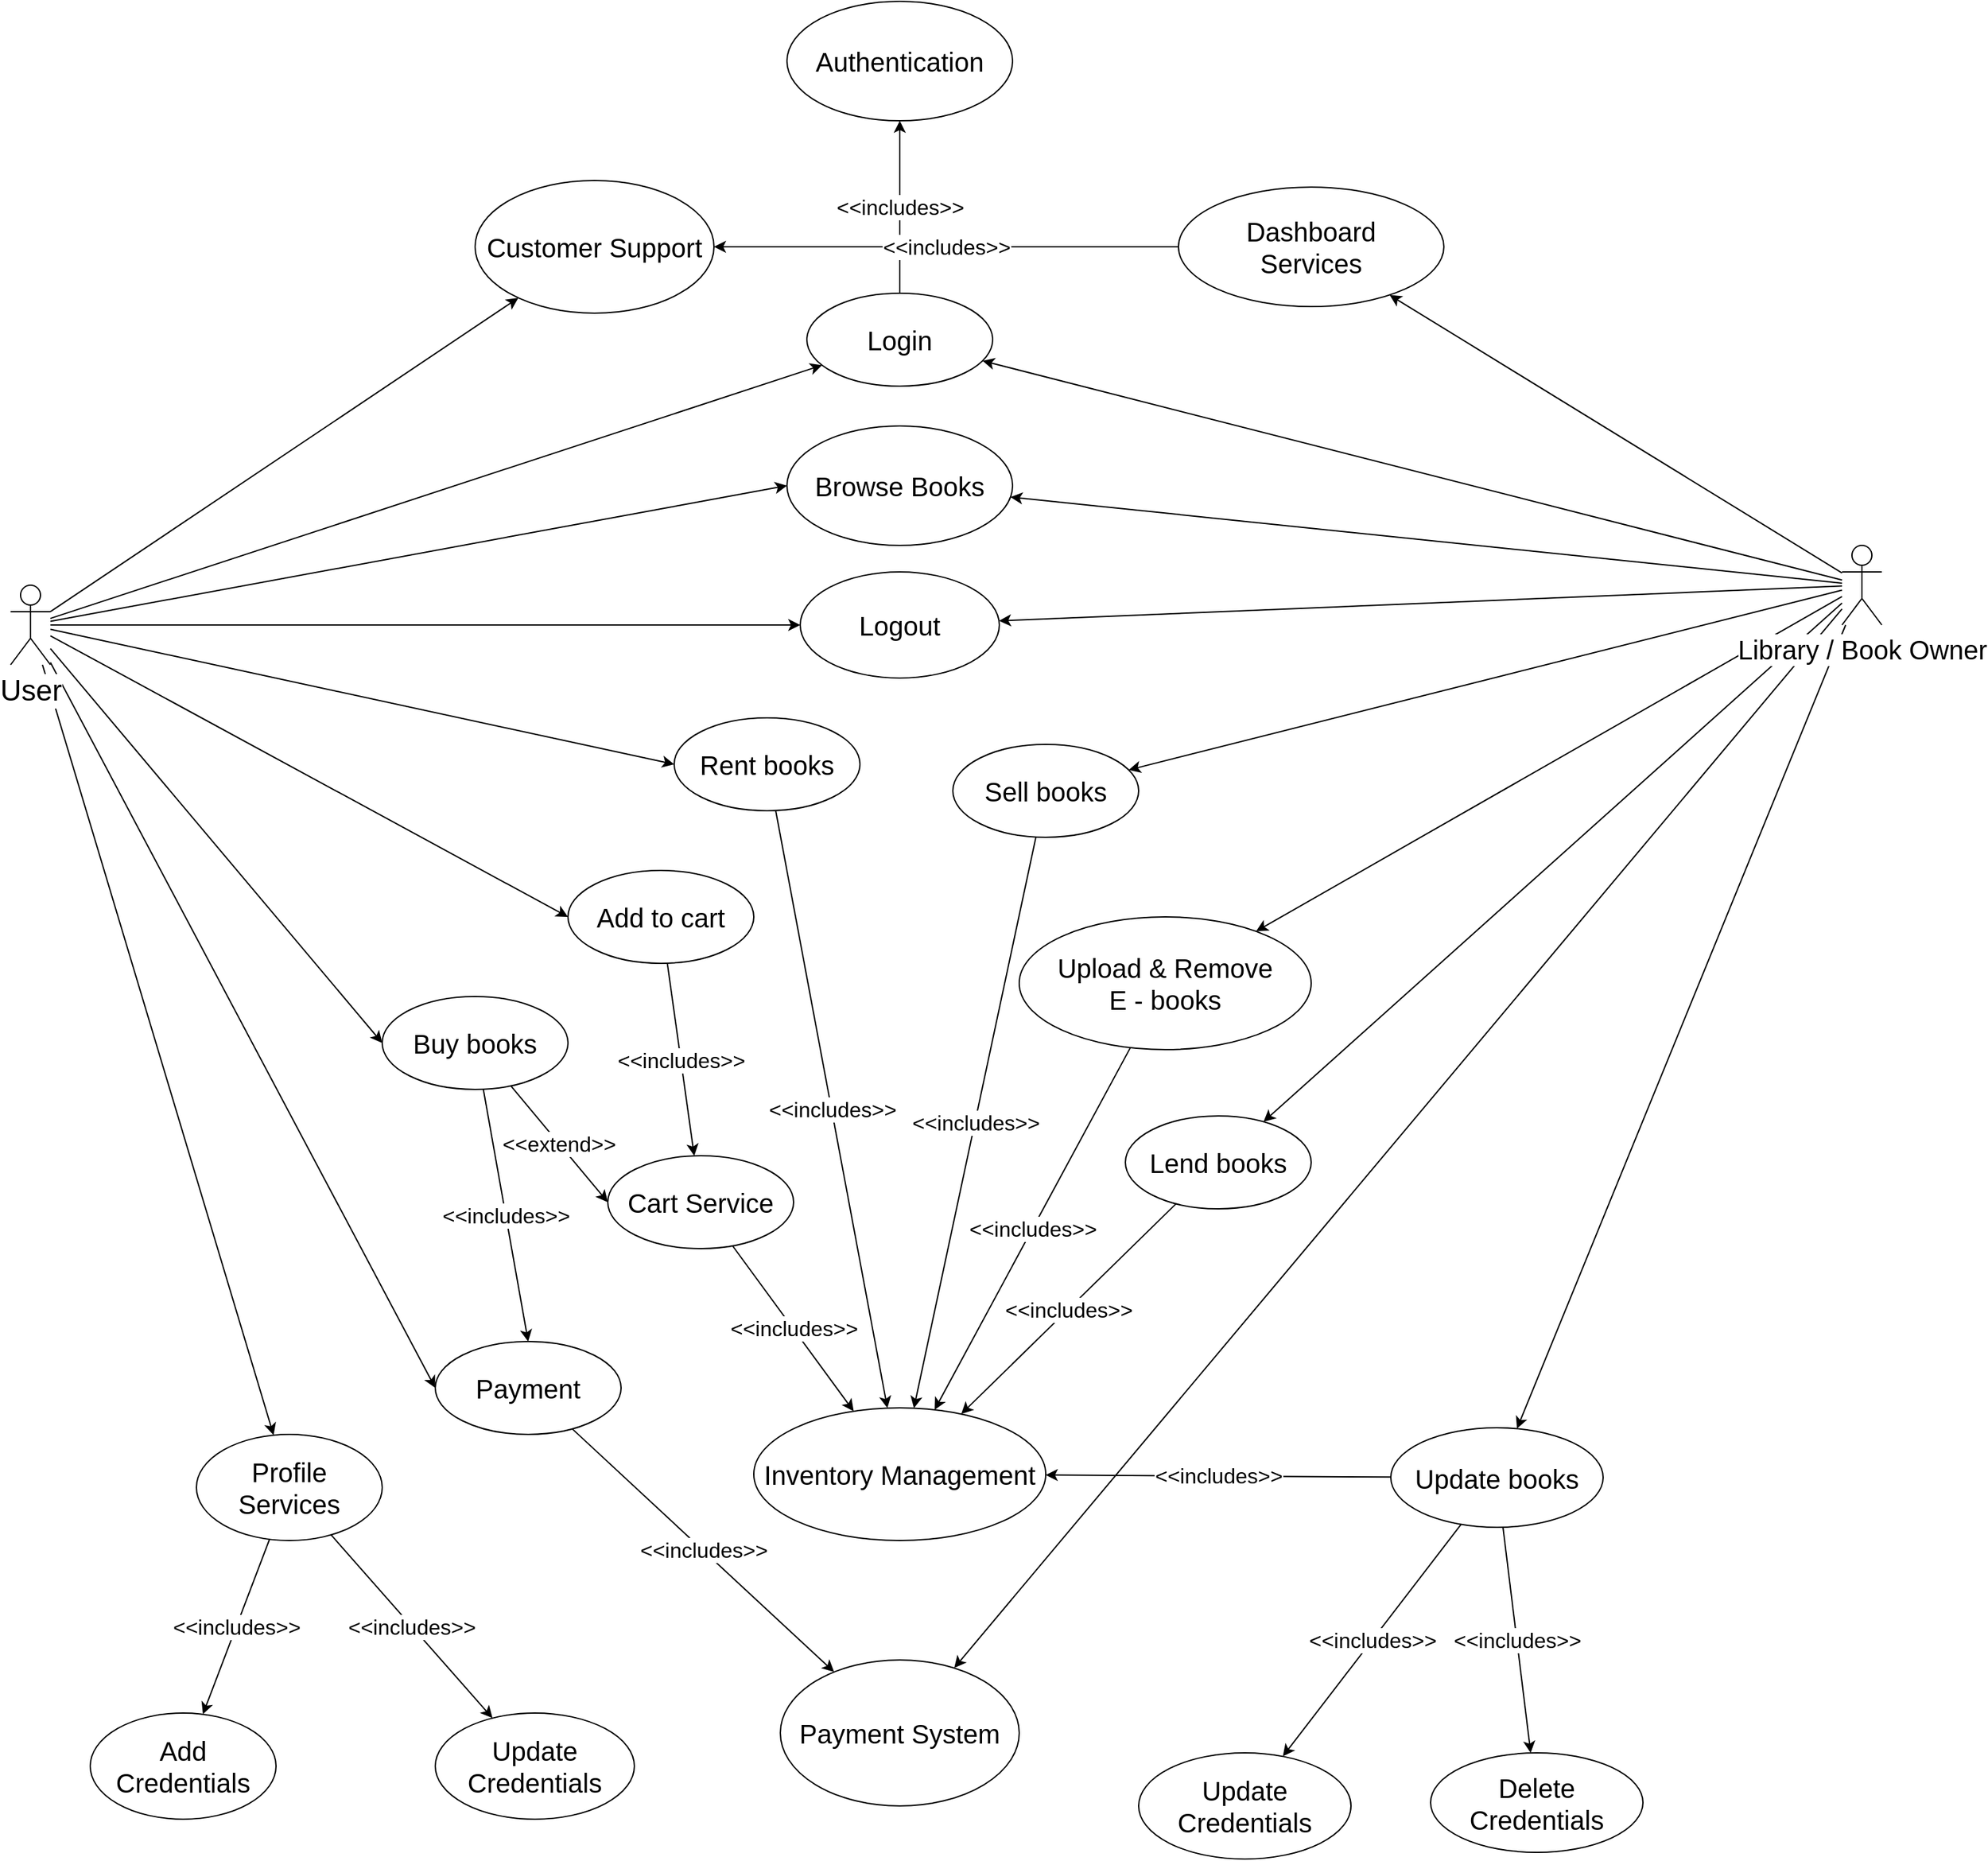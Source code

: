 <mxfile version="26.0.4">
  <diagram name="Page-1" id="_snTCl74a_cXhi5qwUS_">
    <mxGraphModel dx="1909" dy="1107" grid="1" gridSize="10" guides="1" tooltips="1" connect="1" arrows="1" fold="1" page="1" pageScale="1" pageWidth="1100" pageHeight="850" math="0" shadow="0">
      <root>
        <mxCell id="0" />
        <mxCell id="1" parent="0" />
        <mxCell id="_5bKcRULS2-0PSXIS_i6-3" style="rounded=0;orthogonalLoop=1;jettySize=auto;html=1;strokeColor=default;fontSize=16;" parent="1" source="_5bKcRULS2-0PSXIS_i6-1" target="_5bKcRULS2-0PSXIS_i6-2" edge="1">
          <mxGeometry relative="1" as="geometry">
            <mxPoint x="440" y="560" as="sourcePoint" />
          </mxGeometry>
        </mxCell>
        <mxCell id="WAHh8PCssxevnTdMwOZ--20" style="rounded=0;orthogonalLoop=1;jettySize=auto;html=1;fontFamily=Helvetica;fontSize=16;fontColor=default;" edge="1" parent="1" source="_5bKcRULS2-0PSXIS_i6-1" target="WAHh8PCssxevnTdMwOZ--19">
          <mxGeometry relative="1" as="geometry" />
        </mxCell>
        <mxCell id="WAHh8PCssxevnTdMwOZ--25" style="rounded=0;orthogonalLoop=1;jettySize=auto;html=1;fontFamily=Helvetica;fontSize=16;fontColor=default;" edge="1" parent="1" source="_5bKcRULS2-0PSXIS_i6-1" target="WAHh8PCssxevnTdMwOZ--23">
          <mxGeometry relative="1" as="geometry" />
        </mxCell>
        <mxCell id="WAHh8PCssxevnTdMwOZ--34" style="rounded=0;orthogonalLoop=1;jettySize=auto;html=1;entryX=0;entryY=0.5;entryDx=0;entryDy=0;fontSize=16;" edge="1" parent="1" source="_5bKcRULS2-0PSXIS_i6-1" target="WAHh8PCssxevnTdMwOZ--32">
          <mxGeometry relative="1" as="geometry" />
        </mxCell>
        <mxCell id="WAHh8PCssxevnTdMwOZ--45" style="rounded=0;orthogonalLoop=1;jettySize=auto;html=1;entryX=0;entryY=0.5;entryDx=0;entryDy=0;fontSize=16;" edge="1" parent="1" source="_5bKcRULS2-0PSXIS_i6-1" target="WAHh8PCssxevnTdMwOZ--43">
          <mxGeometry relative="1" as="geometry" />
        </mxCell>
        <mxCell id="WAHh8PCssxevnTdMwOZ--46" style="edgeStyle=none;shape=connector;rounded=0;orthogonalLoop=1;jettySize=auto;html=1;entryX=0;entryY=0.5;entryDx=0;entryDy=0;strokeColor=default;align=center;verticalAlign=middle;fontFamily=Helvetica;fontSize=16;fontColor=default;labelBackgroundColor=default;endArrow=classic;" edge="1" parent="1" source="_5bKcRULS2-0PSXIS_i6-1" target="WAHh8PCssxevnTdMwOZ--41">
          <mxGeometry relative="1" as="geometry" />
        </mxCell>
        <mxCell id="WAHh8PCssxevnTdMwOZ--47" style="edgeStyle=none;shape=connector;rounded=0;orthogonalLoop=1;jettySize=auto;html=1;strokeColor=default;align=center;verticalAlign=middle;fontFamily=Helvetica;fontSize=16;fontColor=default;labelBackgroundColor=default;endArrow=classic;entryX=0;entryY=0.5;entryDx=0;entryDy=0;" edge="1" parent="1" source="_5bKcRULS2-0PSXIS_i6-1" target="WAHh8PCssxevnTdMwOZ--53">
          <mxGeometry relative="1" as="geometry">
            <mxPoint x="1100" y="690" as="targetPoint" />
          </mxGeometry>
        </mxCell>
        <mxCell id="WAHh8PCssxevnTdMwOZ--112" style="edgeStyle=none;shape=connector;rounded=0;orthogonalLoop=1;jettySize=auto;html=1;strokeColor=default;align=center;verticalAlign=middle;fontFamily=Helvetica;fontSize=16;fontColor=default;labelBackgroundColor=default;endArrow=classic;" edge="1" parent="1" source="_5bKcRULS2-0PSXIS_i6-1" target="WAHh8PCssxevnTdMwOZ--110">
          <mxGeometry relative="1" as="geometry" />
        </mxCell>
        <mxCell id="_5bKcRULS2-0PSXIS_i6-1" value="&lt;font style=&quot;font-size: 22px;&quot;&gt;User&lt;/font&gt;" style="shape=umlActor;verticalLabelPosition=bottom;verticalAlign=top;html=1;fontSize=20;labelBackgroundColor=default;" parent="1" vertex="1">
          <mxGeometry x="400" y="560" width="30" height="60" as="geometry" />
        </mxCell>
        <mxCell id="WAHh8PCssxevnTdMwOZ--22" value="&amp;lt;&amp;lt;includes&amp;gt;&amp;gt;" style="rounded=0;orthogonalLoop=1;jettySize=auto;html=1;fontFamily=Helvetica;fontSize=16;fontColor=default;" edge="1" parent="1" source="_5bKcRULS2-0PSXIS_i6-2" target="WAHh8PCssxevnTdMwOZ--21">
          <mxGeometry relative="1" as="geometry" />
        </mxCell>
        <mxCell id="_5bKcRULS2-0PSXIS_i6-2" value="&lt;font style=&quot;font-size: 20px;&quot;&gt;Login&lt;/font&gt;" style="ellipse;whiteSpace=wrap;html=1;" parent="1" vertex="1">
          <mxGeometry x="1000" y="340" width="140" height="70" as="geometry" />
        </mxCell>
        <mxCell id="WAHh8PCssxevnTdMwOZ--50" value="&amp;lt;&amp;lt;includes&amp;gt;&amp;gt;" style="edgeStyle=none;shape=connector;rounded=0;orthogonalLoop=1;jettySize=auto;html=1;strokeColor=default;align=center;verticalAlign=middle;fontFamily=Helvetica;fontSize=16;fontColor=default;labelBackgroundColor=default;endArrow=classic;" edge="1" parent="1" source="WAHh8PCssxevnTdMwOZ--19" target="WAHh8PCssxevnTdMwOZ--48">
          <mxGeometry relative="1" as="geometry">
            <mxPoint x="619.07" y="999.999" as="sourcePoint" />
          </mxGeometry>
        </mxCell>
        <mxCell id="WAHh8PCssxevnTdMwOZ--52" value="&amp;lt;&amp;lt;includes&amp;gt;&amp;gt;" style="edgeStyle=none;shape=connector;rounded=0;orthogonalLoop=1;jettySize=auto;html=1;strokeColor=default;align=center;verticalAlign=middle;fontFamily=Helvetica;fontSize=16;fontColor=default;labelBackgroundColor=default;endArrow=classic;" edge="1" parent="1" source="WAHh8PCssxevnTdMwOZ--19" target="WAHh8PCssxevnTdMwOZ--51">
          <mxGeometry relative="1" as="geometry">
            <mxPoint x="565.5" y="1000.946" as="sourcePoint" />
          </mxGeometry>
        </mxCell>
        <mxCell id="WAHh8PCssxevnTdMwOZ--19" value="&lt;font style=&quot;font-size: 20px;&quot;&gt;Profile Services&lt;/font&gt;" style="ellipse;whiteSpace=wrap;html=1;" vertex="1" parent="1">
          <mxGeometry x="540" y="1200" width="140" height="80" as="geometry" />
        </mxCell>
        <mxCell id="WAHh8PCssxevnTdMwOZ--21" value="&lt;font style=&quot;font-size: 20px;&quot;&gt;Authentication&lt;/font&gt;" style="ellipse;whiteSpace=wrap;html=1;" vertex="1" parent="1">
          <mxGeometry x="985" y="120" width="170" height="90" as="geometry" />
        </mxCell>
        <mxCell id="WAHh8PCssxevnTdMwOZ--23" value="&lt;font style=&quot;font-size: 20px;&quot;&gt;Logout&lt;/font&gt;" style="ellipse;whiteSpace=wrap;html=1;" vertex="1" parent="1">
          <mxGeometry x="995" y="550" width="150" height="80" as="geometry" />
        </mxCell>
        <mxCell id="WAHh8PCssxevnTdMwOZ--28" value="&lt;font style=&quot;font-size: 20px;&quot;&gt;Browse Books&lt;/font&gt;" style="ellipse;whiteSpace=wrap;html=1;" vertex="1" parent="1">
          <mxGeometry x="985" y="440" width="170" height="90" as="geometry" />
        </mxCell>
        <mxCell id="WAHh8PCssxevnTdMwOZ--30" style="rounded=0;orthogonalLoop=1;jettySize=auto;html=1;entryX=0;entryY=0.5;entryDx=0;entryDy=0;fontFamily=Helvetica;fontSize=16;fontColor=default;" edge="1" parent="1" source="_5bKcRULS2-0PSXIS_i6-1" target="WAHh8PCssxevnTdMwOZ--28">
          <mxGeometry relative="1" as="geometry">
            <mxPoint x="450" y="580" as="sourcePoint" />
          </mxGeometry>
        </mxCell>
        <mxCell id="WAHh8PCssxevnTdMwOZ--57" value="&amp;lt;&amp;lt;extend&amp;gt;&amp;gt;" style="edgeStyle=none;shape=connector;rounded=0;orthogonalLoop=1;jettySize=auto;html=1;entryX=0;entryY=0.5;entryDx=0;entryDy=0;strokeColor=default;align=center;verticalAlign=middle;fontFamily=Helvetica;fontSize=16;fontColor=default;labelBackgroundColor=default;endArrow=classic;" edge="1" parent="1" source="WAHh8PCssxevnTdMwOZ--32" target="WAHh8PCssxevnTdMwOZ--55">
          <mxGeometry relative="1" as="geometry" />
        </mxCell>
        <mxCell id="WAHh8PCssxevnTdMwOZ--58" value="&amp;lt;&amp;lt;includes&amp;gt;&amp;gt;" style="edgeStyle=none;shape=connector;rounded=0;orthogonalLoop=1;jettySize=auto;html=1;entryX=0.5;entryY=0;entryDx=0;entryDy=0;strokeColor=default;align=center;verticalAlign=middle;fontFamily=Helvetica;fontSize=16;fontColor=default;labelBackgroundColor=default;endArrow=classic;" edge="1" parent="1" source="WAHh8PCssxevnTdMwOZ--32" target="WAHh8PCssxevnTdMwOZ--43">
          <mxGeometry relative="1" as="geometry" />
        </mxCell>
        <mxCell id="WAHh8PCssxevnTdMwOZ--32" value="&lt;font style=&quot;font-size: 20px;&quot;&gt;Buy books&lt;/font&gt;" style="ellipse;whiteSpace=wrap;html=1;" vertex="1" parent="1">
          <mxGeometry x="680" y="870" width="140" height="70" as="geometry" />
        </mxCell>
        <mxCell id="WAHh8PCssxevnTdMwOZ--101" value="&amp;lt;&amp;lt;includes&amp;gt;&amp;gt;" style="edgeStyle=none;shape=connector;rounded=0;orthogonalLoop=1;jettySize=auto;html=1;strokeColor=default;align=center;verticalAlign=middle;fontFamily=Helvetica;fontSize=16;fontColor=default;labelBackgroundColor=default;endArrow=classic;" edge="1" parent="1" source="WAHh8PCssxevnTdMwOZ--41" target="WAHh8PCssxevnTdMwOZ--86">
          <mxGeometry relative="1" as="geometry" />
        </mxCell>
        <mxCell id="WAHh8PCssxevnTdMwOZ--41" value="&lt;span style=&quot;font-size: 20px;&quot;&gt;Rent books&lt;/span&gt;" style="ellipse;whiteSpace=wrap;html=1;" vertex="1" parent="1">
          <mxGeometry x="900" y="660" width="140" height="70" as="geometry" />
        </mxCell>
        <mxCell id="WAHh8PCssxevnTdMwOZ--108" value="&amp;lt;&amp;lt;includes&amp;gt;&amp;gt;" style="edgeStyle=none;shape=connector;rounded=0;orthogonalLoop=1;jettySize=auto;html=1;strokeColor=default;align=center;verticalAlign=middle;fontFamily=Helvetica;fontSize=16;fontColor=default;labelBackgroundColor=default;endArrow=classic;" edge="1" parent="1" source="WAHh8PCssxevnTdMwOZ--43" target="WAHh8PCssxevnTdMwOZ--107">
          <mxGeometry relative="1" as="geometry" />
        </mxCell>
        <mxCell id="WAHh8PCssxevnTdMwOZ--43" value="&lt;span style=&quot;font-size: 20px;&quot;&gt;Payment&lt;/span&gt;" style="ellipse;whiteSpace=wrap;html=1;" vertex="1" parent="1">
          <mxGeometry x="720" y="1130" width="140" height="70" as="geometry" />
        </mxCell>
        <mxCell id="WAHh8PCssxevnTdMwOZ--48" value="&lt;font style=&quot;font-size: 20px;&quot;&gt;Update Credentials&lt;/font&gt;" style="ellipse;whiteSpace=wrap;html=1;" vertex="1" parent="1">
          <mxGeometry x="720" y="1410" width="150" height="80" as="geometry" />
        </mxCell>
        <mxCell id="WAHh8PCssxevnTdMwOZ--51" value="&lt;font style=&quot;font-size: 20px;&quot;&gt;Add Credentials&lt;/font&gt;" style="ellipse;whiteSpace=wrap;html=1;" vertex="1" parent="1">
          <mxGeometry x="460" y="1410" width="140" height="80" as="geometry" />
        </mxCell>
        <mxCell id="WAHh8PCssxevnTdMwOZ--56" value="&amp;lt;&amp;lt;includes&amp;gt;&amp;gt;" style="edgeStyle=none;shape=connector;rounded=0;orthogonalLoop=1;jettySize=auto;html=1;strokeColor=default;align=center;verticalAlign=middle;fontFamily=Helvetica;fontSize=16;fontColor=default;labelBackgroundColor=default;endArrow=classic;" edge="1" parent="1" source="WAHh8PCssxevnTdMwOZ--53" target="WAHh8PCssxevnTdMwOZ--55">
          <mxGeometry relative="1" as="geometry" />
        </mxCell>
        <mxCell id="WAHh8PCssxevnTdMwOZ--53" value="&lt;span style=&quot;font-size: 20px;&quot;&gt;Add to cart&lt;/span&gt;" style="ellipse;whiteSpace=wrap;html=1;" vertex="1" parent="1">
          <mxGeometry x="820" y="775" width="140" height="70" as="geometry" />
        </mxCell>
        <mxCell id="WAHh8PCssxevnTdMwOZ--95" value="&amp;lt;&amp;lt;includes&amp;gt;&amp;gt;" style="edgeStyle=none;shape=connector;rounded=0;orthogonalLoop=1;jettySize=auto;html=1;strokeColor=default;align=center;verticalAlign=middle;fontFamily=Helvetica;fontSize=16;fontColor=default;labelBackgroundColor=default;endArrow=classic;" edge="1" parent="1" source="WAHh8PCssxevnTdMwOZ--55" target="WAHh8PCssxevnTdMwOZ--86">
          <mxGeometry relative="1" as="geometry" />
        </mxCell>
        <mxCell id="WAHh8PCssxevnTdMwOZ--55" value="&lt;span style=&quot;font-size: 20px;&quot;&gt;Cart Service&lt;/span&gt;" style="ellipse;whiteSpace=wrap;html=1;" vertex="1" parent="1">
          <mxGeometry x="850" y="990" width="140" height="70" as="geometry" />
        </mxCell>
        <mxCell id="WAHh8PCssxevnTdMwOZ--68" style="edgeStyle=none;shape=connector;rounded=0;orthogonalLoop=1;jettySize=auto;html=1;strokeColor=default;align=center;verticalAlign=middle;fontFamily=Helvetica;fontSize=16;fontColor=default;labelBackgroundColor=default;endArrow=classic;" edge="1" parent="1" source="WAHh8PCssxevnTdMwOZ--63" target="WAHh8PCssxevnTdMwOZ--66">
          <mxGeometry relative="1" as="geometry" />
        </mxCell>
        <mxCell id="WAHh8PCssxevnTdMwOZ--81" style="edgeStyle=none;shape=connector;rounded=0;orthogonalLoop=1;jettySize=auto;html=1;strokeColor=default;align=center;verticalAlign=middle;fontFamily=Helvetica;fontSize=16;fontColor=default;labelBackgroundColor=default;endArrow=classic;" edge="1" parent="1" source="WAHh8PCssxevnTdMwOZ--63" target="WAHh8PCssxevnTdMwOZ--23">
          <mxGeometry relative="1" as="geometry" />
        </mxCell>
        <mxCell id="WAHh8PCssxevnTdMwOZ--82" style="edgeStyle=none;shape=connector;rounded=0;orthogonalLoop=1;jettySize=auto;html=1;strokeColor=default;align=center;verticalAlign=middle;fontFamily=Helvetica;fontSize=16;fontColor=default;labelBackgroundColor=default;endArrow=classic;" edge="1" parent="1" source="WAHh8PCssxevnTdMwOZ--63" target="_5bKcRULS2-0PSXIS_i6-2">
          <mxGeometry relative="1" as="geometry" />
        </mxCell>
        <mxCell id="WAHh8PCssxevnTdMwOZ--88" style="edgeStyle=none;shape=connector;rounded=0;orthogonalLoop=1;jettySize=auto;html=1;strokeColor=default;align=center;verticalAlign=middle;fontFamily=Helvetica;fontSize=16;fontColor=default;labelBackgroundColor=default;endArrow=classic;" edge="1" parent="1" source="WAHh8PCssxevnTdMwOZ--63" target="WAHh8PCssxevnTdMwOZ--78">
          <mxGeometry relative="1" as="geometry" />
        </mxCell>
        <mxCell id="WAHh8PCssxevnTdMwOZ--89" style="edgeStyle=none;shape=connector;rounded=0;orthogonalLoop=1;jettySize=auto;html=1;strokeColor=default;align=center;verticalAlign=middle;fontFamily=Helvetica;fontSize=16;fontColor=default;labelBackgroundColor=default;endArrow=classic;" edge="1" parent="1" source="WAHh8PCssxevnTdMwOZ--63" target="WAHh8PCssxevnTdMwOZ--69">
          <mxGeometry relative="1" as="geometry" />
        </mxCell>
        <mxCell id="WAHh8PCssxevnTdMwOZ--90" style="edgeStyle=none;shape=connector;rounded=0;orthogonalLoop=1;jettySize=auto;html=1;strokeColor=default;align=center;verticalAlign=middle;fontFamily=Helvetica;fontSize=16;fontColor=default;labelBackgroundColor=default;endArrow=classic;" edge="1" parent="1" source="WAHh8PCssxevnTdMwOZ--63" target="WAHh8PCssxevnTdMwOZ--71">
          <mxGeometry relative="1" as="geometry" />
        </mxCell>
        <mxCell id="WAHh8PCssxevnTdMwOZ--93" style="edgeStyle=none;shape=connector;rounded=0;orthogonalLoop=1;jettySize=auto;html=1;strokeColor=default;align=center;verticalAlign=middle;fontFamily=Helvetica;fontSize=16;fontColor=default;labelBackgroundColor=default;endArrow=classic;" edge="1" parent="1" source="WAHh8PCssxevnTdMwOZ--63" target="WAHh8PCssxevnTdMwOZ--91">
          <mxGeometry relative="1" as="geometry" />
        </mxCell>
        <mxCell id="WAHh8PCssxevnTdMwOZ--102" style="edgeStyle=none;shape=connector;rounded=0;orthogonalLoop=1;jettySize=auto;html=1;strokeColor=default;align=center;verticalAlign=middle;fontFamily=Helvetica;fontSize=16;fontColor=default;labelBackgroundColor=default;endArrow=classic;" edge="1" parent="1" source="WAHh8PCssxevnTdMwOZ--63" target="WAHh8PCssxevnTdMwOZ--28">
          <mxGeometry relative="1" as="geometry" />
        </mxCell>
        <mxCell id="WAHh8PCssxevnTdMwOZ--109" style="edgeStyle=none;shape=connector;rounded=0;orthogonalLoop=1;jettySize=auto;html=1;strokeColor=default;align=center;verticalAlign=middle;fontFamily=Helvetica;fontSize=16;fontColor=default;labelBackgroundColor=default;endArrow=classic;" edge="1" parent="1" source="WAHh8PCssxevnTdMwOZ--63" target="WAHh8PCssxevnTdMwOZ--107">
          <mxGeometry relative="1" as="geometry" />
        </mxCell>
        <mxCell id="WAHh8PCssxevnTdMwOZ--63" value="&lt;font style=&quot;font-size: 20px;&quot;&gt;Library / Book Owner&lt;/font&gt;" style="shape=umlActor;verticalLabelPosition=bottom;verticalAlign=top;html=1;fontFamily=Helvetica;fontSize=11;fontColor=default;labelBackgroundColor=default;" vertex="1" parent="1">
          <mxGeometry x="1780" y="530" width="30" height="60" as="geometry" />
        </mxCell>
        <mxCell id="WAHh8PCssxevnTdMwOZ--87" value="&amp;lt;&amp;lt;includes&amp;gt;&amp;gt;" style="edgeStyle=none;shape=connector;rounded=0;orthogonalLoop=1;jettySize=auto;html=1;strokeColor=default;align=center;verticalAlign=middle;fontFamily=Helvetica;fontSize=16;fontColor=default;labelBackgroundColor=default;endArrow=classic;" edge="1" parent="1" source="WAHh8PCssxevnTdMwOZ--66" target="WAHh8PCssxevnTdMwOZ--86">
          <mxGeometry relative="1" as="geometry" />
        </mxCell>
        <mxCell id="WAHh8PCssxevnTdMwOZ--66" value="&lt;span style=&quot;font-size: 20px;&quot;&gt;Upload &amp;amp; Remove&lt;/span&gt;&lt;div&gt;&lt;span style=&quot;font-size: 20px;&quot;&gt;E - books&lt;/span&gt;&lt;/div&gt;" style="ellipse;whiteSpace=wrap;html=1;" vertex="1" parent="1">
          <mxGeometry x="1160" y="810" width="220" height="100" as="geometry" />
        </mxCell>
        <mxCell id="WAHh8PCssxevnTdMwOZ--97" value="&amp;lt;&amp;lt;includes&amp;gt;&amp;gt;" style="edgeStyle=none;shape=connector;rounded=0;orthogonalLoop=1;jettySize=auto;html=1;strokeColor=default;align=center;verticalAlign=middle;fontFamily=Helvetica;fontSize=16;fontColor=default;labelBackgroundColor=default;endArrow=classic;" edge="1" parent="1" source="WAHh8PCssxevnTdMwOZ--69" target="WAHh8PCssxevnTdMwOZ--86">
          <mxGeometry relative="1" as="geometry" />
        </mxCell>
        <mxCell id="WAHh8PCssxevnTdMwOZ--69" value="&lt;span style=&quot;font-size: 20px;&quot;&gt;Lend books&lt;/span&gt;" style="ellipse;whiteSpace=wrap;html=1;" vertex="1" parent="1">
          <mxGeometry x="1240" y="960" width="140" height="70" as="geometry" />
        </mxCell>
        <mxCell id="WAHh8PCssxevnTdMwOZ--74" value="&amp;lt;&amp;lt;includes&amp;gt;&amp;gt;" style="edgeStyle=none;shape=connector;rounded=0;orthogonalLoop=1;jettySize=auto;html=1;strokeColor=default;align=center;verticalAlign=middle;fontFamily=Helvetica;fontSize=16;fontColor=default;labelBackgroundColor=default;endArrow=classic;" edge="1" parent="1" source="WAHh8PCssxevnTdMwOZ--71" target="WAHh8PCssxevnTdMwOZ--73">
          <mxGeometry relative="1" as="geometry" />
        </mxCell>
        <mxCell id="WAHh8PCssxevnTdMwOZ--77" value="&amp;lt;&amp;lt;includes&amp;gt;&amp;gt;" style="edgeStyle=none;shape=connector;rounded=0;orthogonalLoop=1;jettySize=auto;html=1;strokeColor=default;align=center;verticalAlign=middle;fontFamily=Helvetica;fontSize=16;fontColor=default;labelBackgroundColor=default;endArrow=classic;" edge="1" parent="1" source="WAHh8PCssxevnTdMwOZ--71" target="WAHh8PCssxevnTdMwOZ--76">
          <mxGeometry relative="1" as="geometry" />
        </mxCell>
        <mxCell id="WAHh8PCssxevnTdMwOZ--98" value="&amp;lt;&amp;lt;includes&amp;gt;&amp;gt;" style="edgeStyle=none;shape=connector;rounded=0;orthogonalLoop=1;jettySize=auto;html=1;strokeColor=default;align=center;verticalAlign=middle;fontFamily=Helvetica;fontSize=16;fontColor=default;labelBackgroundColor=default;endArrow=classic;" edge="1" parent="1" source="WAHh8PCssxevnTdMwOZ--71" target="WAHh8PCssxevnTdMwOZ--86">
          <mxGeometry relative="1" as="geometry" />
        </mxCell>
        <mxCell id="WAHh8PCssxevnTdMwOZ--71" value="&lt;span style=&quot;font-size: 20px;&quot;&gt;Update books&lt;/span&gt;" style="ellipse;whiteSpace=wrap;html=1;" vertex="1" parent="1">
          <mxGeometry x="1440" y="1195" width="160" height="75" as="geometry" />
        </mxCell>
        <mxCell id="WAHh8PCssxevnTdMwOZ--73" value="&lt;span style=&quot;font-size: 20px;&quot;&gt;Update Credentials&lt;/span&gt;" style="ellipse;whiteSpace=wrap;html=1;" vertex="1" parent="1">
          <mxGeometry x="1250" y="1440" width="160" height="80" as="geometry" />
        </mxCell>
        <mxCell id="WAHh8PCssxevnTdMwOZ--76" value="&lt;span style=&quot;font-size: 20px;&quot;&gt;Delete Credentials&lt;/span&gt;" style="ellipse;whiteSpace=wrap;html=1;" vertex="1" parent="1">
          <mxGeometry x="1470" y="1440" width="160" height="75" as="geometry" />
        </mxCell>
        <mxCell id="WAHh8PCssxevnTdMwOZ--99" value="&amp;lt;&amp;lt;includes&amp;gt;&amp;gt;" style="edgeStyle=none;shape=connector;rounded=0;orthogonalLoop=1;jettySize=auto;html=1;strokeColor=default;align=center;verticalAlign=middle;fontFamily=Helvetica;fontSize=16;fontColor=default;labelBackgroundColor=default;endArrow=classic;" edge="1" parent="1" source="WAHh8PCssxevnTdMwOZ--78" target="WAHh8PCssxevnTdMwOZ--86">
          <mxGeometry relative="1" as="geometry" />
        </mxCell>
        <mxCell id="WAHh8PCssxevnTdMwOZ--78" value="&lt;span style=&quot;font-size: 20px;&quot;&gt;Sell books&lt;/span&gt;" style="ellipse;whiteSpace=wrap;html=1;" vertex="1" parent="1">
          <mxGeometry x="1110" y="680" width="140" height="70" as="geometry" />
        </mxCell>
        <mxCell id="WAHh8PCssxevnTdMwOZ--86" value="&lt;span style=&quot;font-size: 20px;&quot;&gt;Inventory Management&lt;/span&gt;" style="ellipse;whiteSpace=wrap;html=1;" vertex="1" parent="1">
          <mxGeometry x="960" y="1180" width="220" height="100" as="geometry" />
        </mxCell>
        <mxCell id="WAHh8PCssxevnTdMwOZ--113" value="&amp;lt;&amp;lt;includes&amp;gt;&amp;gt;" style="edgeStyle=none;shape=connector;rounded=0;orthogonalLoop=1;jettySize=auto;html=1;strokeColor=default;align=center;verticalAlign=middle;fontFamily=Helvetica;fontSize=16;fontColor=default;labelBackgroundColor=default;endArrow=classic;" edge="1" parent="1" source="WAHh8PCssxevnTdMwOZ--91" target="WAHh8PCssxevnTdMwOZ--110">
          <mxGeometry relative="1" as="geometry" />
        </mxCell>
        <mxCell id="WAHh8PCssxevnTdMwOZ--91" value="&lt;span style=&quot;font-size: 20px;&quot;&gt;Dashboard&lt;/span&gt;&lt;div&gt;&lt;span style=&quot;font-size: 20px;&quot;&gt;Services&lt;/span&gt;&lt;/div&gt;" style="ellipse;whiteSpace=wrap;html=1;" vertex="1" parent="1">
          <mxGeometry x="1280" y="260" width="200" height="90" as="geometry" />
        </mxCell>
        <mxCell id="WAHh8PCssxevnTdMwOZ--107" value="&lt;span style=&quot;font-size: 20px;&quot;&gt;Payment System&lt;/span&gt;" style="ellipse;whiteSpace=wrap;html=1;" vertex="1" parent="1">
          <mxGeometry x="980" y="1370" width="180" height="110" as="geometry" />
        </mxCell>
        <mxCell id="WAHh8PCssxevnTdMwOZ--110" value="&lt;font style=&quot;font-size: 20px;&quot;&gt;Customer Support&lt;/font&gt;" style="ellipse;whiteSpace=wrap;html=1;" vertex="1" parent="1">
          <mxGeometry x="750" y="255" width="180" height="100" as="geometry" />
        </mxCell>
      </root>
    </mxGraphModel>
  </diagram>
</mxfile>
